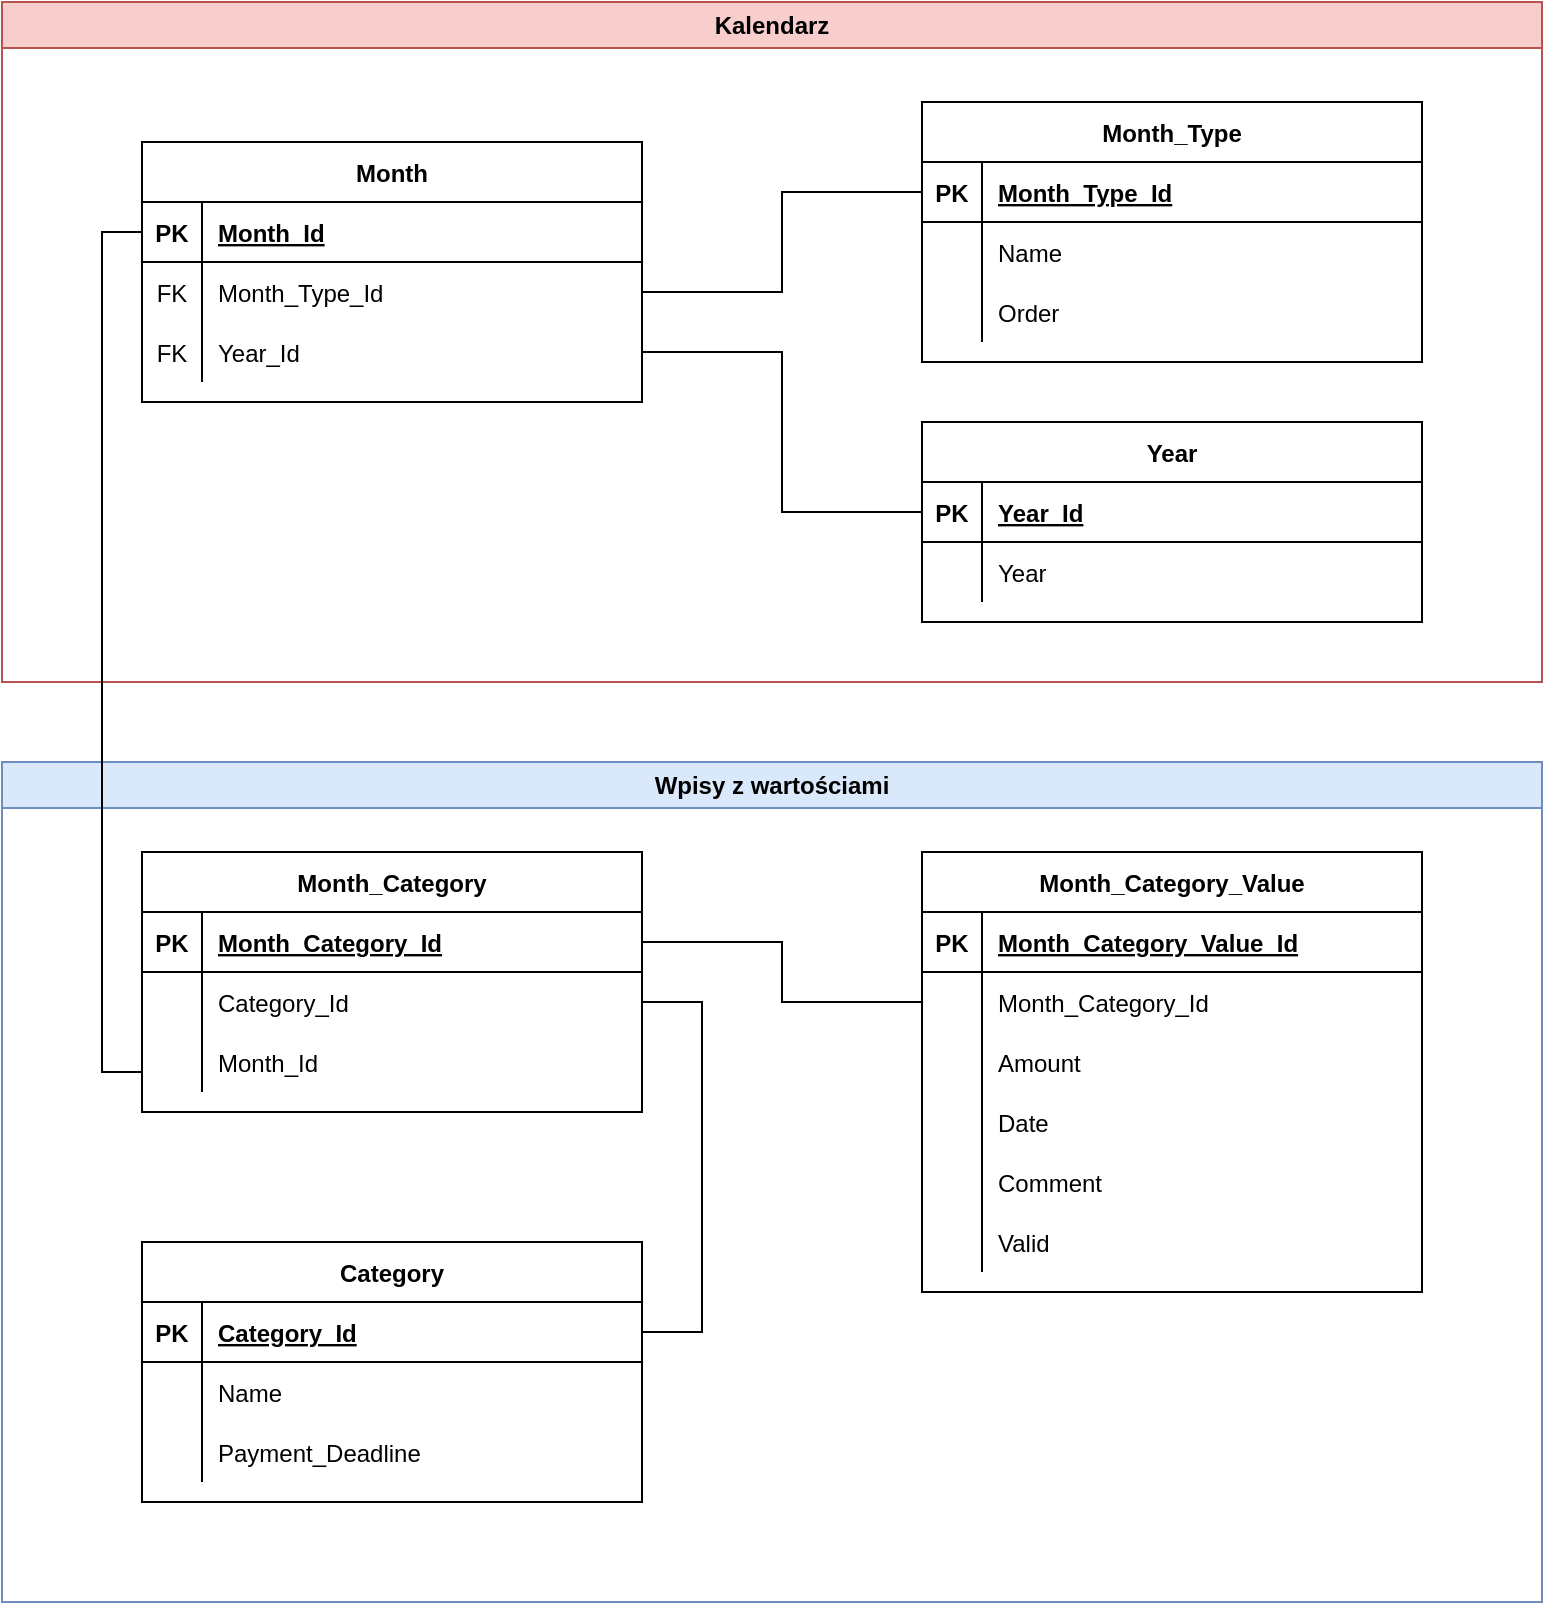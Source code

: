 <mxfile version="22.0.4" type="github">
  <diagram id="R2lEEEUBdFMjLlhIrx00" name="Page-1">
    <mxGraphModel dx="1213" dy="1838" grid="1" gridSize="10" guides="1" tooltips="1" connect="1" arrows="1" fold="1" page="1" pageScale="1" pageWidth="850" pageHeight="1100" math="0" shadow="0" extFonts="Permanent Marker^https://fonts.googleapis.com/css?family=Permanent+Marker">
      <root>
        <mxCell id="0" />
        <mxCell id="1" parent="0" />
        <mxCell id="y2wOXUzhFyifz5i6ulwQ-95" value="Kalendarz" style="swimlane;whiteSpace=wrap;html=1;fillColor=#f8cecc;strokeColor=#b85450;" parent="1" vertex="1">
          <mxGeometry x="10" y="-20" width="770" height="340" as="geometry" />
        </mxCell>
        <mxCell id="y2wOXUzhFyifz5i6ulwQ-56" value="Month" style="shape=table;startSize=30;container=1;collapsible=1;childLayout=tableLayout;fixedRows=1;rowLines=0;fontStyle=1;align=center;resizeLast=1;" parent="y2wOXUzhFyifz5i6ulwQ-95" vertex="1">
          <mxGeometry x="70" y="70" width="250" height="130" as="geometry" />
        </mxCell>
        <mxCell id="y2wOXUzhFyifz5i6ulwQ-57" value="" style="shape=partialRectangle;collapsible=0;dropTarget=0;pointerEvents=0;fillColor=none;points=[[0,0.5],[1,0.5]];portConstraint=eastwest;top=0;left=0;right=0;bottom=1;" parent="y2wOXUzhFyifz5i6ulwQ-56" vertex="1">
          <mxGeometry y="30" width="250" height="30" as="geometry" />
        </mxCell>
        <mxCell id="y2wOXUzhFyifz5i6ulwQ-58" value="PK" style="shape=partialRectangle;overflow=hidden;connectable=0;fillColor=none;top=0;left=0;bottom=0;right=0;fontStyle=1;" parent="y2wOXUzhFyifz5i6ulwQ-57" vertex="1">
          <mxGeometry width="30" height="30" as="geometry">
            <mxRectangle width="30" height="30" as="alternateBounds" />
          </mxGeometry>
        </mxCell>
        <mxCell id="y2wOXUzhFyifz5i6ulwQ-59" value="Month_Id" style="shape=partialRectangle;overflow=hidden;connectable=0;fillColor=none;top=0;left=0;bottom=0;right=0;align=left;spacingLeft=6;fontStyle=5;" parent="y2wOXUzhFyifz5i6ulwQ-57" vertex="1">
          <mxGeometry x="30" width="220" height="30" as="geometry">
            <mxRectangle width="220" height="30" as="alternateBounds" />
          </mxGeometry>
        </mxCell>
        <mxCell id="y2wOXUzhFyifz5i6ulwQ-63" value="" style="shape=partialRectangle;collapsible=0;dropTarget=0;pointerEvents=0;fillColor=none;points=[[0,0.5],[1,0.5]];portConstraint=eastwest;top=0;left=0;right=0;bottom=0;" parent="y2wOXUzhFyifz5i6ulwQ-56" vertex="1">
          <mxGeometry y="60" width="250" height="30" as="geometry" />
        </mxCell>
        <mxCell id="y2wOXUzhFyifz5i6ulwQ-64" value="FK" style="shape=partialRectangle;overflow=hidden;connectable=0;fillColor=none;top=0;left=0;bottom=0;right=0;" parent="y2wOXUzhFyifz5i6ulwQ-63" vertex="1">
          <mxGeometry width="30" height="30" as="geometry">
            <mxRectangle width="30" height="30" as="alternateBounds" />
          </mxGeometry>
        </mxCell>
        <mxCell id="y2wOXUzhFyifz5i6ulwQ-65" value="Month_Type_Id" style="shape=partialRectangle;overflow=hidden;connectable=0;fillColor=none;top=0;left=0;bottom=0;right=0;align=left;spacingLeft=6;" parent="y2wOXUzhFyifz5i6ulwQ-63" vertex="1">
          <mxGeometry x="30" width="220" height="30" as="geometry">
            <mxRectangle width="220" height="30" as="alternateBounds" />
          </mxGeometry>
        </mxCell>
        <mxCell id="y2wOXUzhFyifz5i6ulwQ-87" value="" style="shape=partialRectangle;collapsible=0;dropTarget=0;pointerEvents=0;fillColor=none;points=[[0,0.5],[1,0.5]];portConstraint=eastwest;top=0;left=0;right=0;bottom=0;" parent="y2wOXUzhFyifz5i6ulwQ-56" vertex="1">
          <mxGeometry y="90" width="250" height="30" as="geometry" />
        </mxCell>
        <mxCell id="y2wOXUzhFyifz5i6ulwQ-88" value="FK" style="shape=partialRectangle;overflow=hidden;connectable=0;fillColor=none;top=0;left=0;bottom=0;right=0;" parent="y2wOXUzhFyifz5i6ulwQ-87" vertex="1">
          <mxGeometry width="30" height="30" as="geometry">
            <mxRectangle width="30" height="30" as="alternateBounds" />
          </mxGeometry>
        </mxCell>
        <mxCell id="y2wOXUzhFyifz5i6ulwQ-89" value="Year_Id" style="shape=partialRectangle;overflow=hidden;connectable=0;fillColor=none;top=0;left=0;bottom=0;right=0;align=left;spacingLeft=6;" parent="y2wOXUzhFyifz5i6ulwQ-87" vertex="1">
          <mxGeometry x="30" width="220" height="30" as="geometry">
            <mxRectangle width="220" height="30" as="alternateBounds" />
          </mxGeometry>
        </mxCell>
        <mxCell id="y2wOXUzhFyifz5i6ulwQ-49" value="Year" style="shape=table;startSize=30;container=1;collapsible=1;childLayout=tableLayout;fixedRows=1;rowLines=0;fontStyle=1;align=center;resizeLast=1;" parent="y2wOXUzhFyifz5i6ulwQ-95" vertex="1">
          <mxGeometry x="460" y="210" width="250" height="100" as="geometry" />
        </mxCell>
        <mxCell id="y2wOXUzhFyifz5i6ulwQ-50" value="" style="shape=partialRectangle;collapsible=0;dropTarget=0;pointerEvents=0;fillColor=none;points=[[0,0.5],[1,0.5]];portConstraint=eastwest;top=0;left=0;right=0;bottom=1;" parent="y2wOXUzhFyifz5i6ulwQ-49" vertex="1">
          <mxGeometry y="30" width="250" height="30" as="geometry" />
        </mxCell>
        <mxCell id="y2wOXUzhFyifz5i6ulwQ-51" value="PK" style="shape=partialRectangle;overflow=hidden;connectable=0;fillColor=none;top=0;left=0;bottom=0;right=0;fontStyle=1;" parent="y2wOXUzhFyifz5i6ulwQ-50" vertex="1">
          <mxGeometry width="30" height="30" as="geometry">
            <mxRectangle width="30" height="30" as="alternateBounds" />
          </mxGeometry>
        </mxCell>
        <mxCell id="y2wOXUzhFyifz5i6ulwQ-52" value="Year_Id" style="shape=partialRectangle;overflow=hidden;connectable=0;fillColor=none;top=0;left=0;bottom=0;right=0;align=left;spacingLeft=6;fontStyle=5;" parent="y2wOXUzhFyifz5i6ulwQ-50" vertex="1">
          <mxGeometry x="30" width="220" height="30" as="geometry">
            <mxRectangle width="220" height="30" as="alternateBounds" />
          </mxGeometry>
        </mxCell>
        <mxCell id="y2wOXUzhFyifz5i6ulwQ-53" value="" style="shape=partialRectangle;collapsible=0;dropTarget=0;pointerEvents=0;fillColor=none;points=[[0,0.5],[1,0.5]];portConstraint=eastwest;top=0;left=0;right=0;bottom=0;" parent="y2wOXUzhFyifz5i6ulwQ-49" vertex="1">
          <mxGeometry y="60" width="250" height="30" as="geometry" />
        </mxCell>
        <mxCell id="y2wOXUzhFyifz5i6ulwQ-54" value="" style="shape=partialRectangle;overflow=hidden;connectable=0;fillColor=none;top=0;left=0;bottom=0;right=0;" parent="y2wOXUzhFyifz5i6ulwQ-53" vertex="1">
          <mxGeometry width="30" height="30" as="geometry">
            <mxRectangle width="30" height="30" as="alternateBounds" />
          </mxGeometry>
        </mxCell>
        <mxCell id="y2wOXUzhFyifz5i6ulwQ-55" value="Year" style="shape=partialRectangle;overflow=hidden;connectable=0;fillColor=none;top=0;left=0;bottom=0;right=0;align=left;spacingLeft=6;" parent="y2wOXUzhFyifz5i6ulwQ-53" vertex="1">
          <mxGeometry x="30" width="220" height="30" as="geometry">
            <mxRectangle width="220" height="30" as="alternateBounds" />
          </mxGeometry>
        </mxCell>
        <mxCell id="y2wOXUzhFyifz5i6ulwQ-37" value="" style="edgeStyle=elbowEdgeStyle;endArrow=none;startArrow=none;endFill=0;startFill=0;rounded=0;" parent="y2wOXUzhFyifz5i6ulwQ-95" source="y2wOXUzhFyifz5i6ulwQ-50" target="y2wOXUzhFyifz5i6ulwQ-87" edge="1">
          <mxGeometry width="100" height="100" relative="1" as="geometry">
            <mxPoint x="340" y="750" as="sourcePoint" />
            <mxPoint x="440" y="210" as="targetPoint" />
          </mxGeometry>
        </mxCell>
        <mxCell id="y2wOXUzhFyifz5i6ulwQ-66" value="Month_Type" style="shape=table;startSize=30;container=1;collapsible=1;childLayout=tableLayout;fixedRows=1;rowLines=0;fontStyle=1;align=center;resizeLast=1;" parent="y2wOXUzhFyifz5i6ulwQ-95" vertex="1">
          <mxGeometry x="460" y="50" width="250" height="130" as="geometry">
            <mxRectangle x="40" y="330" width="110" height="30" as="alternateBounds" />
          </mxGeometry>
        </mxCell>
        <mxCell id="y2wOXUzhFyifz5i6ulwQ-67" value="" style="shape=partialRectangle;collapsible=0;dropTarget=0;pointerEvents=0;fillColor=none;points=[[0,0.5],[1,0.5]];portConstraint=eastwest;top=0;left=0;right=0;bottom=1;" parent="y2wOXUzhFyifz5i6ulwQ-66" vertex="1">
          <mxGeometry y="30" width="250" height="30" as="geometry" />
        </mxCell>
        <mxCell id="y2wOXUzhFyifz5i6ulwQ-68" value="PK" style="shape=partialRectangle;overflow=hidden;connectable=0;fillColor=none;top=0;left=0;bottom=0;right=0;fontStyle=1;" parent="y2wOXUzhFyifz5i6ulwQ-67" vertex="1">
          <mxGeometry width="30" height="30" as="geometry">
            <mxRectangle width="30" height="30" as="alternateBounds" />
          </mxGeometry>
        </mxCell>
        <mxCell id="y2wOXUzhFyifz5i6ulwQ-69" value="Month_Type_Id" style="shape=partialRectangle;overflow=hidden;connectable=0;fillColor=none;top=0;left=0;bottom=0;right=0;align=left;spacingLeft=6;fontStyle=5;" parent="y2wOXUzhFyifz5i6ulwQ-67" vertex="1">
          <mxGeometry x="30" width="220" height="30" as="geometry">
            <mxRectangle width="220" height="30" as="alternateBounds" />
          </mxGeometry>
        </mxCell>
        <mxCell id="y2wOXUzhFyifz5i6ulwQ-70" value="" style="shape=partialRectangle;collapsible=0;dropTarget=0;pointerEvents=0;fillColor=none;points=[[0,0.5],[1,0.5]];portConstraint=eastwest;top=0;left=0;right=0;bottom=0;" parent="y2wOXUzhFyifz5i6ulwQ-66" vertex="1">
          <mxGeometry y="60" width="250" height="30" as="geometry" />
        </mxCell>
        <mxCell id="y2wOXUzhFyifz5i6ulwQ-71" value="" style="shape=partialRectangle;overflow=hidden;connectable=0;fillColor=none;top=0;left=0;bottom=0;right=0;" parent="y2wOXUzhFyifz5i6ulwQ-70" vertex="1">
          <mxGeometry width="30" height="30" as="geometry">
            <mxRectangle width="30" height="30" as="alternateBounds" />
          </mxGeometry>
        </mxCell>
        <mxCell id="y2wOXUzhFyifz5i6ulwQ-72" value="Name" style="shape=partialRectangle;overflow=hidden;connectable=0;fillColor=none;top=0;left=0;bottom=0;right=0;align=left;spacingLeft=6;" parent="y2wOXUzhFyifz5i6ulwQ-70" vertex="1">
          <mxGeometry x="30" width="220" height="30" as="geometry">
            <mxRectangle width="220" height="30" as="alternateBounds" />
          </mxGeometry>
        </mxCell>
        <mxCell id="y2wOXUzhFyifz5i6ulwQ-73" value="" style="shape=partialRectangle;collapsible=0;dropTarget=0;pointerEvents=0;fillColor=none;points=[[0,0.5],[1,0.5]];portConstraint=eastwest;top=0;left=0;right=0;bottom=0;" parent="y2wOXUzhFyifz5i6ulwQ-66" vertex="1">
          <mxGeometry y="90" width="250" height="30" as="geometry" />
        </mxCell>
        <mxCell id="y2wOXUzhFyifz5i6ulwQ-74" value="" style="shape=partialRectangle;overflow=hidden;connectable=0;fillColor=none;top=0;left=0;bottom=0;right=0;" parent="y2wOXUzhFyifz5i6ulwQ-73" vertex="1">
          <mxGeometry width="30" height="30" as="geometry">
            <mxRectangle width="30" height="30" as="alternateBounds" />
          </mxGeometry>
        </mxCell>
        <mxCell id="y2wOXUzhFyifz5i6ulwQ-75" value="Order" style="shape=partialRectangle;overflow=hidden;connectable=0;fillColor=none;top=0;left=0;bottom=0;right=0;align=left;spacingLeft=6;" parent="y2wOXUzhFyifz5i6ulwQ-73" vertex="1">
          <mxGeometry x="30" width="220" height="30" as="geometry">
            <mxRectangle width="220" height="30" as="alternateBounds" />
          </mxGeometry>
        </mxCell>
        <mxCell id="y2wOXUzhFyifz5i6ulwQ-86" style="edgeStyle=orthogonalEdgeStyle;rounded=0;orthogonalLoop=1;jettySize=auto;html=1;endArrow=none;endFill=0;" parent="y2wOXUzhFyifz5i6ulwQ-95" source="y2wOXUzhFyifz5i6ulwQ-67" target="y2wOXUzhFyifz5i6ulwQ-63" edge="1">
          <mxGeometry relative="1" as="geometry">
            <mxPoint x="500" y="280" as="targetPoint" />
          </mxGeometry>
        </mxCell>
        <mxCell id="y2wOXUzhFyifz5i6ulwQ-142" value="Wpisy z wartościami" style="swimlane;whiteSpace=wrap;html=1;fillColor=#dae8fc;strokeColor=#6c8ebf;" parent="1" vertex="1">
          <mxGeometry x="10" y="360" width="770" height="420" as="geometry" />
        </mxCell>
        <mxCell id="y2wOXUzhFyifz5i6ulwQ-96" value="Category" style="shape=table;startSize=30;container=1;collapsible=1;childLayout=tableLayout;fixedRows=1;rowLines=0;fontStyle=1;align=center;resizeLast=1;" parent="y2wOXUzhFyifz5i6ulwQ-142" vertex="1">
          <mxGeometry x="70" y="240" width="250" height="130" as="geometry" />
        </mxCell>
        <mxCell id="y2wOXUzhFyifz5i6ulwQ-97" value="" style="shape=partialRectangle;collapsible=0;dropTarget=0;pointerEvents=0;fillColor=none;points=[[0,0.5],[1,0.5]];portConstraint=eastwest;top=0;left=0;right=0;bottom=1;" parent="y2wOXUzhFyifz5i6ulwQ-96" vertex="1">
          <mxGeometry y="30" width="250" height="30" as="geometry" />
        </mxCell>
        <mxCell id="y2wOXUzhFyifz5i6ulwQ-98" value="PK" style="shape=partialRectangle;overflow=hidden;connectable=0;fillColor=none;top=0;left=0;bottom=0;right=0;fontStyle=1;" parent="y2wOXUzhFyifz5i6ulwQ-97" vertex="1">
          <mxGeometry width="30" height="30" as="geometry">
            <mxRectangle width="30" height="30" as="alternateBounds" />
          </mxGeometry>
        </mxCell>
        <mxCell id="y2wOXUzhFyifz5i6ulwQ-99" value="Category_Id" style="shape=partialRectangle;overflow=hidden;connectable=0;fillColor=none;top=0;left=0;bottom=0;right=0;align=left;spacingLeft=6;fontStyle=5;" parent="y2wOXUzhFyifz5i6ulwQ-97" vertex="1">
          <mxGeometry x="30" width="220" height="30" as="geometry">
            <mxRectangle width="220" height="30" as="alternateBounds" />
          </mxGeometry>
        </mxCell>
        <mxCell id="y2wOXUzhFyifz5i6ulwQ-100" value="" style="shape=partialRectangle;collapsible=0;dropTarget=0;pointerEvents=0;fillColor=none;points=[[0,0.5],[1,0.5]];portConstraint=eastwest;top=0;left=0;right=0;bottom=0;" parent="y2wOXUzhFyifz5i6ulwQ-96" vertex="1">
          <mxGeometry y="60" width="250" height="30" as="geometry" />
        </mxCell>
        <mxCell id="y2wOXUzhFyifz5i6ulwQ-101" value="" style="shape=partialRectangle;overflow=hidden;connectable=0;fillColor=none;top=0;left=0;bottom=0;right=0;" parent="y2wOXUzhFyifz5i6ulwQ-100" vertex="1">
          <mxGeometry width="30" height="30" as="geometry">
            <mxRectangle width="30" height="30" as="alternateBounds" />
          </mxGeometry>
        </mxCell>
        <mxCell id="y2wOXUzhFyifz5i6ulwQ-102" value="Name" style="shape=partialRectangle;overflow=hidden;connectable=0;fillColor=none;top=0;left=0;bottom=0;right=0;align=left;spacingLeft=6;" parent="y2wOXUzhFyifz5i6ulwQ-100" vertex="1">
          <mxGeometry x="30" width="220" height="30" as="geometry">
            <mxRectangle width="220" height="30" as="alternateBounds" />
          </mxGeometry>
        </mxCell>
        <mxCell id="y2wOXUzhFyifz5i6ulwQ-103" value="" style="shape=partialRectangle;collapsible=0;dropTarget=0;pointerEvents=0;fillColor=none;points=[[0,0.5],[1,0.5]];portConstraint=eastwest;top=0;left=0;right=0;bottom=0;" parent="y2wOXUzhFyifz5i6ulwQ-96" vertex="1">
          <mxGeometry y="90" width="250" height="30" as="geometry" />
        </mxCell>
        <mxCell id="y2wOXUzhFyifz5i6ulwQ-104" value="" style="shape=partialRectangle;overflow=hidden;connectable=0;fillColor=none;top=0;left=0;bottom=0;right=0;" parent="y2wOXUzhFyifz5i6ulwQ-103" vertex="1">
          <mxGeometry width="30" height="30" as="geometry">
            <mxRectangle width="30" height="30" as="alternateBounds" />
          </mxGeometry>
        </mxCell>
        <mxCell id="y2wOXUzhFyifz5i6ulwQ-105" value="Payment_Deadline" style="shape=partialRectangle;overflow=hidden;connectable=0;fillColor=none;top=0;left=0;bottom=0;right=0;align=left;spacingLeft=6;" parent="y2wOXUzhFyifz5i6ulwQ-103" vertex="1">
          <mxGeometry x="30" width="220" height="30" as="geometry">
            <mxRectangle width="220" height="30" as="alternateBounds" />
          </mxGeometry>
        </mxCell>
        <mxCell id="y2wOXUzhFyifz5i6ulwQ-120" value="Month_Category_Value" style="shape=table;startSize=30;container=1;collapsible=1;childLayout=tableLayout;fixedRows=1;rowLines=0;fontStyle=1;align=center;resizeLast=1;" parent="y2wOXUzhFyifz5i6ulwQ-142" vertex="1">
          <mxGeometry x="460" y="45" width="250" height="220" as="geometry" />
        </mxCell>
        <mxCell id="y2wOXUzhFyifz5i6ulwQ-121" value="" style="shape=partialRectangle;collapsible=0;dropTarget=0;pointerEvents=0;fillColor=none;points=[[0,0.5],[1,0.5]];portConstraint=eastwest;top=0;left=0;right=0;bottom=1;" parent="y2wOXUzhFyifz5i6ulwQ-120" vertex="1">
          <mxGeometry y="30" width="250" height="30" as="geometry" />
        </mxCell>
        <mxCell id="y2wOXUzhFyifz5i6ulwQ-122" value="PK" style="shape=partialRectangle;overflow=hidden;connectable=0;fillColor=none;top=0;left=0;bottom=0;right=0;fontStyle=1;" parent="y2wOXUzhFyifz5i6ulwQ-121" vertex="1">
          <mxGeometry width="30" height="30" as="geometry">
            <mxRectangle width="30" height="30" as="alternateBounds" />
          </mxGeometry>
        </mxCell>
        <mxCell id="y2wOXUzhFyifz5i6ulwQ-123" value="Month_Category_Value_Id" style="shape=partialRectangle;overflow=hidden;connectable=0;fillColor=none;top=0;left=0;bottom=0;right=0;align=left;spacingLeft=6;fontStyle=5;" parent="y2wOXUzhFyifz5i6ulwQ-121" vertex="1">
          <mxGeometry x="30" width="220" height="30" as="geometry">
            <mxRectangle width="220" height="30" as="alternateBounds" />
          </mxGeometry>
        </mxCell>
        <mxCell id="y2wOXUzhFyifz5i6ulwQ-124" value="" style="shape=partialRectangle;collapsible=0;dropTarget=0;pointerEvents=0;fillColor=none;points=[[0,0.5],[1,0.5]];portConstraint=eastwest;top=0;left=0;right=0;bottom=0;" parent="y2wOXUzhFyifz5i6ulwQ-120" vertex="1">
          <mxGeometry y="60" width="250" height="30" as="geometry" />
        </mxCell>
        <mxCell id="y2wOXUzhFyifz5i6ulwQ-125" value="" style="shape=partialRectangle;overflow=hidden;connectable=0;fillColor=none;top=0;left=0;bottom=0;right=0;" parent="y2wOXUzhFyifz5i6ulwQ-124" vertex="1">
          <mxGeometry width="30" height="30" as="geometry">
            <mxRectangle width="30" height="30" as="alternateBounds" />
          </mxGeometry>
        </mxCell>
        <mxCell id="y2wOXUzhFyifz5i6ulwQ-126" value="Month_Category_Id" style="shape=partialRectangle;overflow=hidden;connectable=0;fillColor=none;top=0;left=0;bottom=0;right=0;align=left;spacingLeft=6;" parent="y2wOXUzhFyifz5i6ulwQ-124" vertex="1">
          <mxGeometry x="30" width="220" height="30" as="geometry">
            <mxRectangle width="220" height="30" as="alternateBounds" />
          </mxGeometry>
        </mxCell>
        <mxCell id="y2wOXUzhFyifz5i6ulwQ-127" value="" style="shape=partialRectangle;collapsible=0;dropTarget=0;pointerEvents=0;fillColor=none;points=[[0,0.5],[1,0.5]];portConstraint=eastwest;top=0;left=0;right=0;bottom=0;" parent="y2wOXUzhFyifz5i6ulwQ-120" vertex="1">
          <mxGeometry y="90" width="250" height="30" as="geometry" />
        </mxCell>
        <mxCell id="y2wOXUzhFyifz5i6ulwQ-128" value="" style="shape=partialRectangle;overflow=hidden;connectable=0;fillColor=none;top=0;left=0;bottom=0;right=0;" parent="y2wOXUzhFyifz5i6ulwQ-127" vertex="1">
          <mxGeometry width="30" height="30" as="geometry">
            <mxRectangle width="30" height="30" as="alternateBounds" />
          </mxGeometry>
        </mxCell>
        <mxCell id="y2wOXUzhFyifz5i6ulwQ-129" value="Amount" style="shape=partialRectangle;overflow=hidden;connectable=0;fillColor=none;top=0;left=0;bottom=0;right=0;align=left;spacingLeft=6;" parent="y2wOXUzhFyifz5i6ulwQ-127" vertex="1">
          <mxGeometry x="30" width="220" height="30" as="geometry">
            <mxRectangle width="220" height="30" as="alternateBounds" />
          </mxGeometry>
        </mxCell>
        <mxCell id="y2wOXUzhFyifz5i6ulwQ-130" value="" style="shape=partialRectangle;collapsible=0;dropTarget=0;pointerEvents=0;fillColor=none;points=[[0,0.5],[1,0.5]];portConstraint=eastwest;top=0;left=0;right=0;bottom=0;" parent="y2wOXUzhFyifz5i6ulwQ-120" vertex="1">
          <mxGeometry y="120" width="250" height="30" as="geometry" />
        </mxCell>
        <mxCell id="y2wOXUzhFyifz5i6ulwQ-131" value="" style="shape=partialRectangle;overflow=hidden;connectable=0;fillColor=none;top=0;left=0;bottom=0;right=0;" parent="y2wOXUzhFyifz5i6ulwQ-130" vertex="1">
          <mxGeometry width="30" height="30" as="geometry">
            <mxRectangle width="30" height="30" as="alternateBounds" />
          </mxGeometry>
        </mxCell>
        <mxCell id="y2wOXUzhFyifz5i6ulwQ-132" value="Date" style="shape=partialRectangle;overflow=hidden;connectable=0;fillColor=none;top=0;left=0;bottom=0;right=0;align=left;spacingLeft=6;" parent="y2wOXUzhFyifz5i6ulwQ-130" vertex="1">
          <mxGeometry x="30" width="220" height="30" as="geometry">
            <mxRectangle width="220" height="30" as="alternateBounds" />
          </mxGeometry>
        </mxCell>
        <mxCell id="y2wOXUzhFyifz5i6ulwQ-133" value="" style="shape=partialRectangle;collapsible=0;dropTarget=0;pointerEvents=0;fillColor=none;points=[[0,0.5],[1,0.5]];portConstraint=eastwest;top=0;left=0;right=0;bottom=0;" parent="y2wOXUzhFyifz5i6ulwQ-120" vertex="1">
          <mxGeometry y="150" width="250" height="30" as="geometry" />
        </mxCell>
        <mxCell id="y2wOXUzhFyifz5i6ulwQ-134" value="" style="shape=partialRectangle;overflow=hidden;connectable=0;fillColor=none;top=0;left=0;bottom=0;right=0;" parent="y2wOXUzhFyifz5i6ulwQ-133" vertex="1">
          <mxGeometry width="30" height="30" as="geometry">
            <mxRectangle width="30" height="30" as="alternateBounds" />
          </mxGeometry>
        </mxCell>
        <mxCell id="y2wOXUzhFyifz5i6ulwQ-135" value="Comment" style="shape=partialRectangle;overflow=hidden;connectable=0;fillColor=none;top=0;left=0;bottom=0;right=0;align=left;spacingLeft=6;" parent="y2wOXUzhFyifz5i6ulwQ-133" vertex="1">
          <mxGeometry x="30" width="220" height="30" as="geometry">
            <mxRectangle width="220" height="30" as="alternateBounds" />
          </mxGeometry>
        </mxCell>
        <mxCell id="y2wOXUzhFyifz5i6ulwQ-136" value="" style="shape=partialRectangle;collapsible=0;dropTarget=0;pointerEvents=0;fillColor=none;points=[[0,0.5],[1,0.5]];portConstraint=eastwest;top=0;left=0;right=0;bottom=0;" parent="y2wOXUzhFyifz5i6ulwQ-120" vertex="1">
          <mxGeometry y="180" width="250" height="30" as="geometry" />
        </mxCell>
        <mxCell id="y2wOXUzhFyifz5i6ulwQ-137" value="" style="shape=partialRectangle;overflow=hidden;connectable=0;fillColor=none;top=0;left=0;bottom=0;right=0;" parent="y2wOXUzhFyifz5i6ulwQ-136" vertex="1">
          <mxGeometry width="30" height="30" as="geometry">
            <mxRectangle width="30" height="30" as="alternateBounds" />
          </mxGeometry>
        </mxCell>
        <mxCell id="y2wOXUzhFyifz5i6ulwQ-138" value="Valid" style="shape=partialRectangle;overflow=hidden;connectable=0;fillColor=none;top=0;left=0;bottom=0;right=0;align=left;spacingLeft=6;" parent="y2wOXUzhFyifz5i6ulwQ-136" vertex="1">
          <mxGeometry x="30" width="220" height="30" as="geometry">
            <mxRectangle width="220" height="30" as="alternateBounds" />
          </mxGeometry>
        </mxCell>
        <mxCell id="y2wOXUzhFyifz5i6ulwQ-106" value="Month_Category" style="shape=table;startSize=30;container=1;collapsible=1;childLayout=tableLayout;fixedRows=1;rowLines=0;fontStyle=1;align=center;resizeLast=1;" parent="y2wOXUzhFyifz5i6ulwQ-142" vertex="1">
          <mxGeometry x="70" y="45" width="250" height="130" as="geometry" />
        </mxCell>
        <mxCell id="y2wOXUzhFyifz5i6ulwQ-107" value="" style="shape=partialRectangle;collapsible=0;dropTarget=0;pointerEvents=0;fillColor=none;points=[[0,0.5],[1,0.5]];portConstraint=eastwest;top=0;left=0;right=0;bottom=1;" parent="y2wOXUzhFyifz5i6ulwQ-106" vertex="1">
          <mxGeometry y="30" width="250" height="30" as="geometry" />
        </mxCell>
        <mxCell id="y2wOXUzhFyifz5i6ulwQ-108" value="PK" style="shape=partialRectangle;overflow=hidden;connectable=0;fillColor=none;top=0;left=0;bottom=0;right=0;fontStyle=1;" parent="y2wOXUzhFyifz5i6ulwQ-107" vertex="1">
          <mxGeometry width="30" height="30" as="geometry">
            <mxRectangle width="30" height="30" as="alternateBounds" />
          </mxGeometry>
        </mxCell>
        <mxCell id="y2wOXUzhFyifz5i6ulwQ-109" value="Month_Category_Id" style="shape=partialRectangle;overflow=hidden;connectable=0;fillColor=none;top=0;left=0;bottom=0;right=0;align=left;spacingLeft=6;fontStyle=5;" parent="y2wOXUzhFyifz5i6ulwQ-107" vertex="1">
          <mxGeometry x="30" width="220" height="30" as="geometry">
            <mxRectangle width="220" height="30" as="alternateBounds" />
          </mxGeometry>
        </mxCell>
        <mxCell id="y2wOXUzhFyifz5i6ulwQ-110" value="" style="shape=partialRectangle;collapsible=0;dropTarget=0;pointerEvents=0;fillColor=none;points=[[0,0.5],[1,0.5]];portConstraint=eastwest;top=0;left=0;right=0;bottom=0;" parent="y2wOXUzhFyifz5i6ulwQ-106" vertex="1">
          <mxGeometry y="60" width="250" height="30" as="geometry" />
        </mxCell>
        <mxCell id="y2wOXUzhFyifz5i6ulwQ-111" value="" style="shape=partialRectangle;overflow=hidden;connectable=0;fillColor=none;top=0;left=0;bottom=0;right=0;" parent="y2wOXUzhFyifz5i6ulwQ-110" vertex="1">
          <mxGeometry width="30" height="30" as="geometry">
            <mxRectangle width="30" height="30" as="alternateBounds" />
          </mxGeometry>
        </mxCell>
        <mxCell id="y2wOXUzhFyifz5i6ulwQ-112" value="Category_Id" style="shape=partialRectangle;overflow=hidden;connectable=0;fillColor=none;top=0;left=0;bottom=0;right=0;align=left;spacingLeft=6;" parent="y2wOXUzhFyifz5i6ulwQ-110" vertex="1">
          <mxGeometry x="30" width="220" height="30" as="geometry">
            <mxRectangle width="220" height="30" as="alternateBounds" />
          </mxGeometry>
        </mxCell>
        <mxCell id="y2wOXUzhFyifz5i6ulwQ-113" value="" style="shape=partialRectangle;collapsible=0;dropTarget=0;pointerEvents=0;fillColor=none;points=[[0,0.5],[1,0.5]];portConstraint=eastwest;top=0;left=0;right=0;bottom=0;" parent="y2wOXUzhFyifz5i6ulwQ-106" vertex="1">
          <mxGeometry y="90" width="250" height="30" as="geometry" />
        </mxCell>
        <mxCell id="y2wOXUzhFyifz5i6ulwQ-114" value="" style="shape=partialRectangle;overflow=hidden;connectable=0;fillColor=none;top=0;left=0;bottom=0;right=0;" parent="y2wOXUzhFyifz5i6ulwQ-113" vertex="1">
          <mxGeometry width="30" height="30" as="geometry">
            <mxRectangle width="30" height="30" as="alternateBounds" />
          </mxGeometry>
        </mxCell>
        <mxCell id="y2wOXUzhFyifz5i6ulwQ-115" value="Month_Id" style="shape=partialRectangle;overflow=hidden;connectable=0;fillColor=none;top=0;left=0;bottom=0;right=0;align=left;spacingLeft=6;" parent="y2wOXUzhFyifz5i6ulwQ-113" vertex="1">
          <mxGeometry x="30" width="220" height="30" as="geometry">
            <mxRectangle width="220" height="30" as="alternateBounds" />
          </mxGeometry>
        </mxCell>
        <mxCell id="y2wOXUzhFyifz5i6ulwQ-141" style="edgeStyle=orthogonalEdgeStyle;rounded=0;orthogonalLoop=1;jettySize=auto;html=1;endArrow=none;endFill=0;" parent="y2wOXUzhFyifz5i6ulwQ-142" source="y2wOXUzhFyifz5i6ulwQ-124" target="y2wOXUzhFyifz5i6ulwQ-107" edge="1">
          <mxGeometry relative="1" as="geometry" />
        </mxCell>
        <mxCell id="y2wOXUzhFyifz5i6ulwQ-139" style="edgeStyle=orthogonalEdgeStyle;rounded=0;orthogonalLoop=1;jettySize=auto;html=1;endArrow=none;endFill=0;" parent="y2wOXUzhFyifz5i6ulwQ-142" source="y2wOXUzhFyifz5i6ulwQ-110" target="y2wOXUzhFyifz5i6ulwQ-97" edge="1">
          <mxGeometry relative="1" as="geometry">
            <Array as="points">
              <mxPoint x="350" y="120" />
              <mxPoint x="350" y="285" />
            </Array>
          </mxGeometry>
        </mxCell>
        <mxCell id="y2wOXUzhFyifz5i6ulwQ-143" style="edgeStyle=orthogonalEdgeStyle;rounded=0;orthogonalLoop=1;jettySize=auto;html=1;endArrow=none;endFill=0;" parent="1" source="y2wOXUzhFyifz5i6ulwQ-57" target="y2wOXUzhFyifz5i6ulwQ-113" edge="1">
          <mxGeometry relative="1" as="geometry">
            <Array as="points">
              <mxPoint x="60" y="95" />
              <mxPoint x="60" y="515" />
            </Array>
          </mxGeometry>
        </mxCell>
      </root>
    </mxGraphModel>
  </diagram>
</mxfile>
